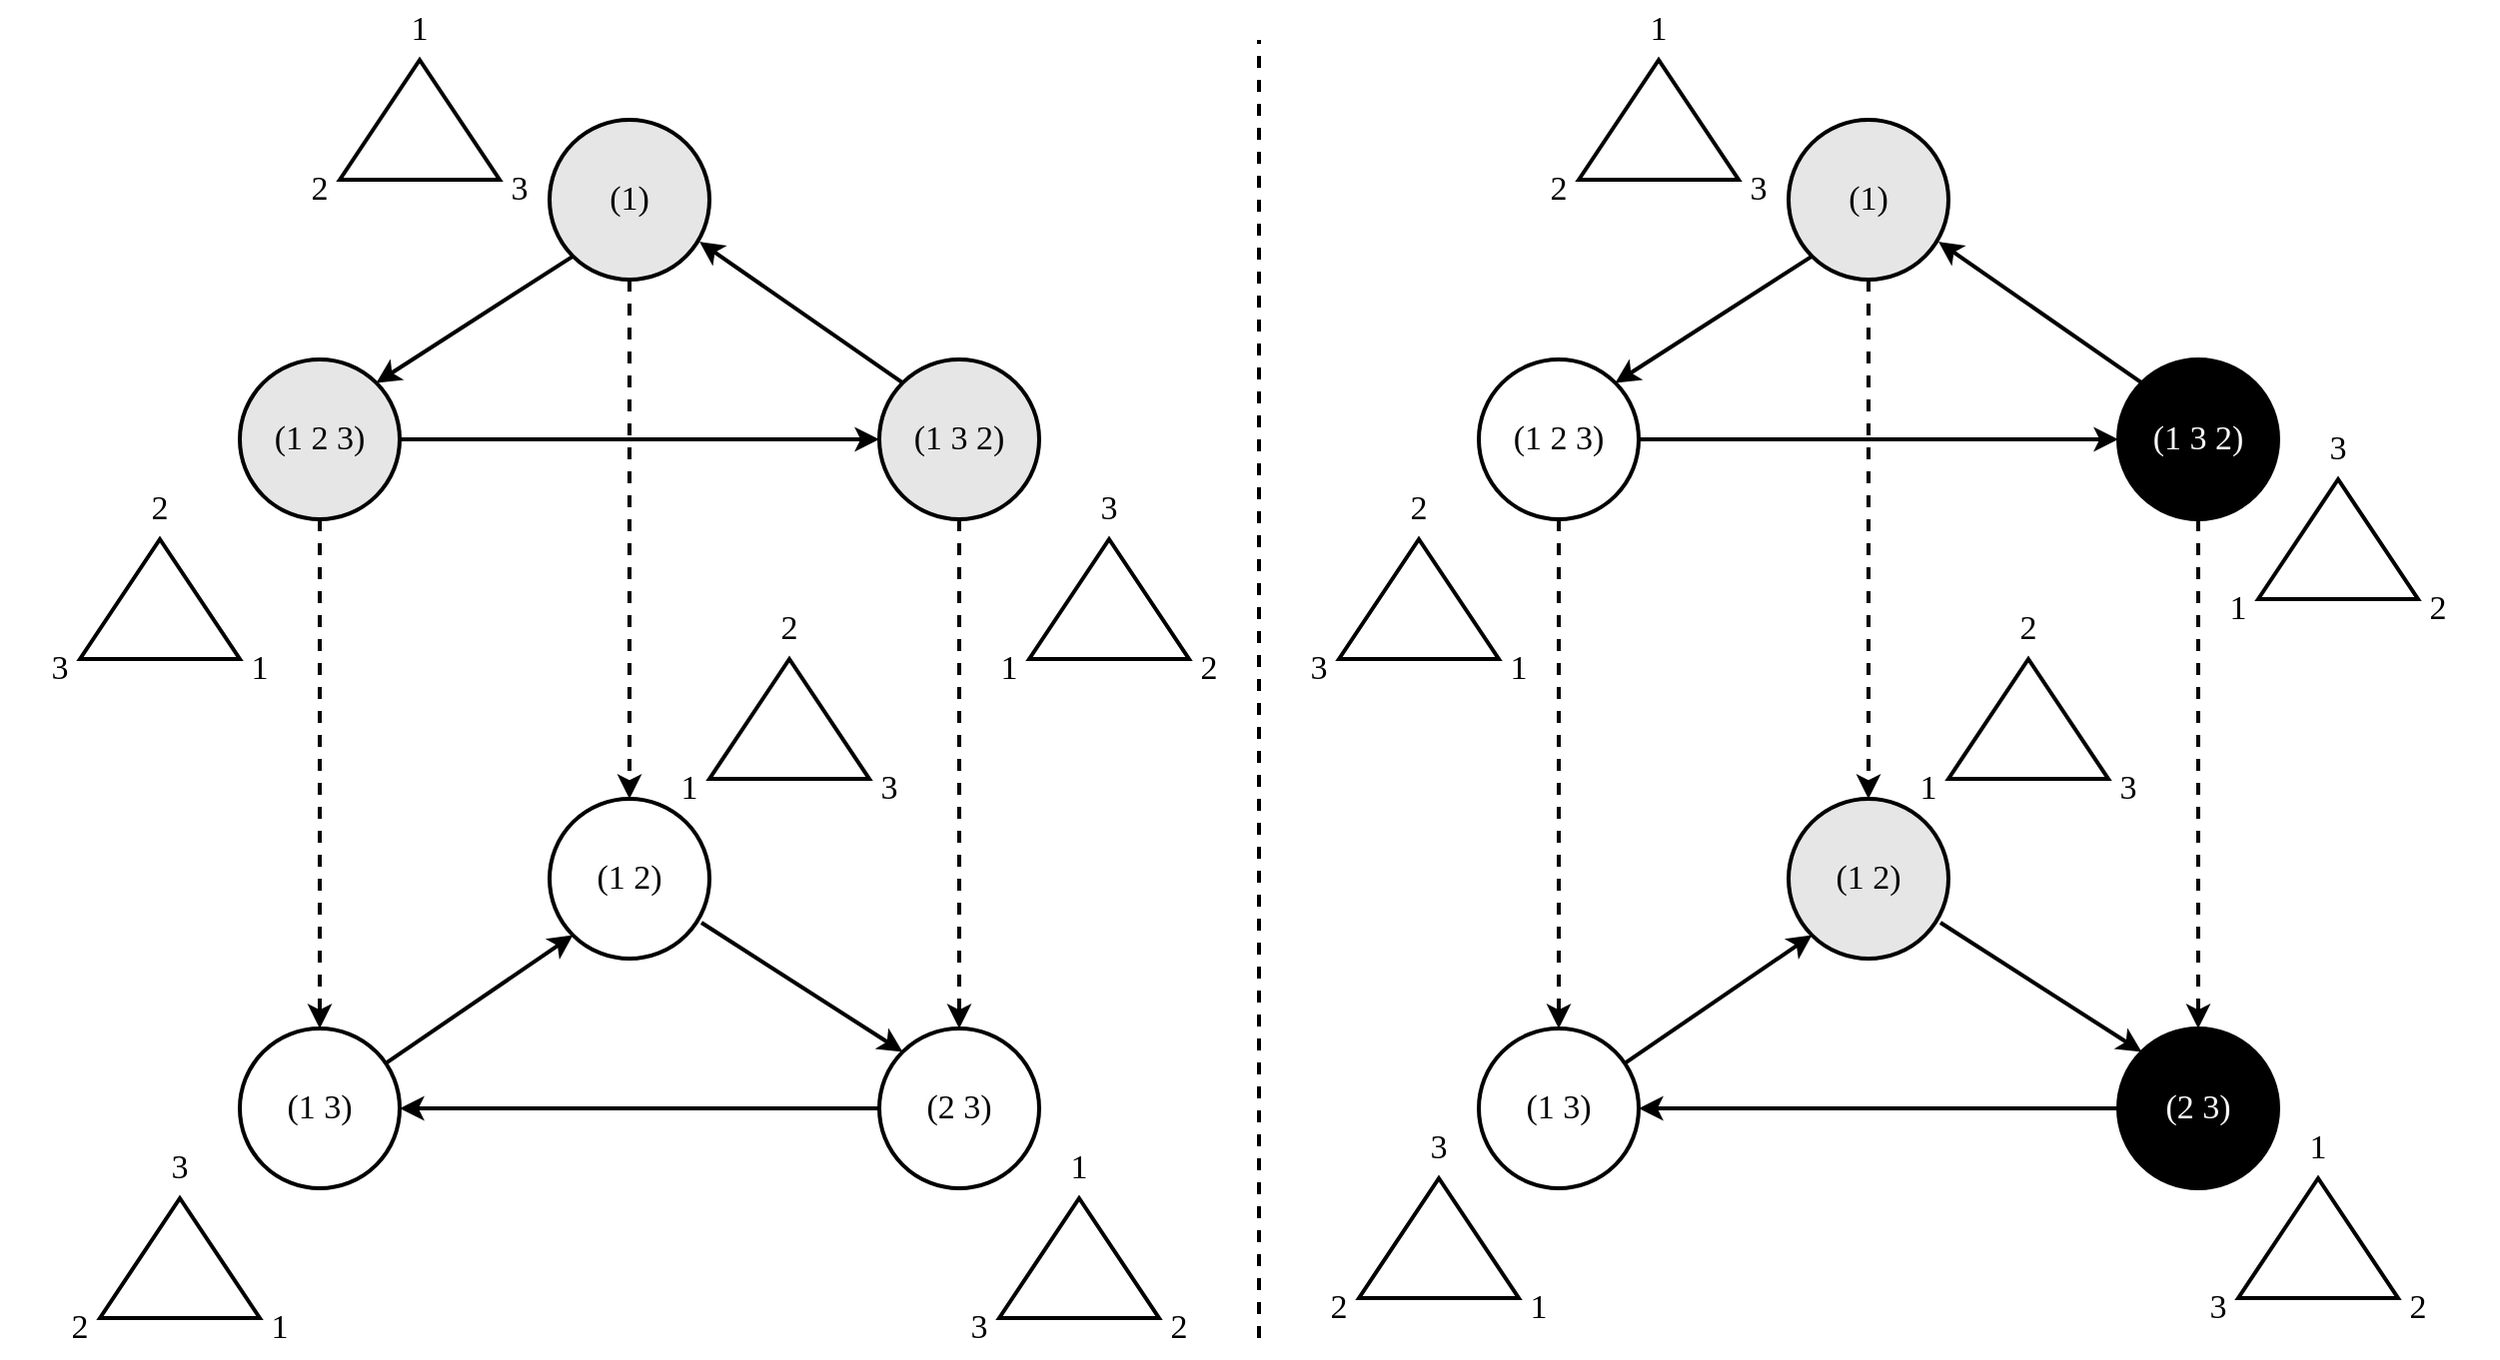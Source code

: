 <mxfile version="15.7.3" type="device"><diagram id="60wFF4G1OQi49xWvUQ8T" name="S3/C3"><mxGraphModel dx="1113" dy="824" grid="1" gridSize="10" guides="1" tooltips="1" connect="1" arrows="1" fold="1" page="1" pageScale="1" pageWidth="850" pageHeight="1100" math="0" shadow="0"><root><mxCell id="0"/><mxCell id="1" parent="0"/><mxCell id="ILAIS4CABAHHozs6flFo-4" style="rounded=0;orthogonalLoop=1;jettySize=auto;html=1;exitX=0;exitY=1;exitDx=0;exitDy=0;entryX=1;entryY=0;entryDx=0;entryDy=0;strokeWidth=2;fontFamily=Times New Roman;fontSize=17;" edge="1" parent="1" source="ILAIS4CABAHHozs6flFo-1" target="ILAIS4CABAHHozs6flFo-2"><mxGeometry relative="1" as="geometry"/></mxCell><mxCell id="ILAIS4CABAHHozs6flFo-15" style="edgeStyle=none;rounded=0;orthogonalLoop=1;jettySize=auto;html=1;exitX=0.5;exitY=1;exitDx=0;exitDy=0;dashed=1;strokeWidth=2;fontFamily=Times New Roman;fontSize=17;" edge="1" parent="1" source="ILAIS4CABAHHozs6flFo-1" target="ILAIS4CABAHHozs6flFo-8"><mxGeometry relative="1" as="geometry"/></mxCell><mxCell id="ILAIS4CABAHHozs6flFo-1" value="&lt;font style=&quot;font-size: 17px;&quot;&gt;(1)&lt;/font&gt;" style="ellipse;whiteSpace=wrap;html=1;aspect=fixed;strokeWidth=2;fontFamily=Times New Roman;fontSize=17;fillColor=#E6E6E6;" vertex="1" parent="1"><mxGeometry x="385" y="100" width="80" height="80" as="geometry"/></mxCell><mxCell id="ILAIS4CABAHHozs6flFo-5" style="edgeStyle=none;rounded=0;orthogonalLoop=1;jettySize=auto;html=1;exitX=1;exitY=0.5;exitDx=0;exitDy=0;entryX=0;entryY=0.5;entryDx=0;entryDy=0;strokeWidth=2;fontFamily=Times New Roman;fontSize=17;" edge="1" parent="1" source="ILAIS4CABAHHozs6flFo-2" target="ILAIS4CABAHHozs6flFo-3"><mxGeometry relative="1" as="geometry"/></mxCell><mxCell id="ILAIS4CABAHHozs6flFo-14" style="edgeStyle=none;rounded=0;orthogonalLoop=1;jettySize=auto;html=1;exitX=0.5;exitY=1;exitDx=0;exitDy=0;entryX=0.5;entryY=0;entryDx=0;entryDy=0;strokeWidth=2;dashed=1;fontFamily=Times New Roman;fontSize=17;" edge="1" parent="1" source="ILAIS4CABAHHozs6flFo-2" target="ILAIS4CABAHHozs6flFo-10"><mxGeometry relative="1" as="geometry"/></mxCell><mxCell id="ILAIS4CABAHHozs6flFo-2" value="(1 2 3)" style="ellipse;whiteSpace=wrap;html=1;aspect=fixed;strokeWidth=2;fontFamily=Times New Roman;fontSize=17;fillColor=#E6E6E6;" vertex="1" parent="1"><mxGeometry x="230" y="220" width="80" height="80" as="geometry"/></mxCell><mxCell id="ILAIS4CABAHHozs6flFo-6" style="edgeStyle=none;rounded=0;orthogonalLoop=1;jettySize=auto;html=1;exitX=0;exitY=0;exitDx=0;exitDy=0;entryX=0.938;entryY=0.763;entryDx=0;entryDy=0;entryPerimeter=0;strokeWidth=2;fontFamily=Times New Roman;fontSize=17;" edge="1" parent="1" source="ILAIS4CABAHHozs6flFo-3" target="ILAIS4CABAHHozs6flFo-1"><mxGeometry relative="1" as="geometry"/></mxCell><mxCell id="ILAIS4CABAHHozs6flFo-16" style="edgeStyle=none;rounded=0;orthogonalLoop=1;jettySize=auto;html=1;exitX=0.5;exitY=1;exitDx=0;exitDy=0;dashed=1;strokeWidth=2;fontFamily=Times New Roman;fontSize=17;" edge="1" parent="1" source="ILAIS4CABAHHozs6flFo-3" target="ILAIS4CABAHHozs6flFo-12"><mxGeometry relative="1" as="geometry"/></mxCell><mxCell id="ILAIS4CABAHHozs6flFo-3" value="(1 3 2)" style="ellipse;whiteSpace=wrap;html=1;aspect=fixed;strokeWidth=2;fontFamily=Times New Roman;fontSize=17;fillColor=#E6E6E6;" vertex="1" parent="1"><mxGeometry x="550" y="220" width="80" height="80" as="geometry"/></mxCell><mxCell id="ILAIS4CABAHHozs6flFo-7" style="rounded=0;orthogonalLoop=1;jettySize=auto;html=1;exitX=0.95;exitY=0.775;exitDx=0;exitDy=0;entryX=0;entryY=0;entryDx=0;entryDy=0;strokeWidth=2;exitPerimeter=0;fontFamily=Times New Roman;fontSize=17;" edge="1" source="ILAIS4CABAHHozs6flFo-8" target="ILAIS4CABAHHozs6flFo-12" parent="1"><mxGeometry relative="1" as="geometry"/></mxCell><mxCell id="ILAIS4CABAHHozs6flFo-8" value="(1 2)" style="ellipse;whiteSpace=wrap;html=1;aspect=fixed;strokeWidth=2;fontFamily=Times New Roman;fontSize=17;" vertex="1" parent="1"><mxGeometry x="385" y="440" width="80" height="80" as="geometry"/></mxCell><mxCell id="ILAIS4CABAHHozs6flFo-9" style="edgeStyle=none;rounded=0;orthogonalLoop=1;jettySize=auto;html=1;entryX=1;entryY=0.5;entryDx=0;entryDy=0;strokeWidth=2;exitX=0;exitY=0.5;exitDx=0;exitDy=0;fontFamily=Times New Roman;fontSize=17;" edge="1" source="ILAIS4CABAHHozs6flFo-12" target="ILAIS4CABAHHozs6flFo-10" parent="1"><mxGeometry relative="1" as="geometry"><mxPoint x="420" y="540" as="sourcePoint"/></mxGeometry></mxCell><mxCell id="ILAIS4CABAHHozs6flFo-10" value="(1 3)" style="ellipse;whiteSpace=wrap;html=1;aspect=fixed;strokeWidth=2;fontFamily=Times New Roman;fontSize=17;" vertex="1" parent="1"><mxGeometry x="230" y="555" width="80" height="80" as="geometry"/></mxCell><mxCell id="ILAIS4CABAHHozs6flFo-11" style="edgeStyle=none;rounded=0;orthogonalLoop=1;jettySize=auto;html=1;entryX=0;entryY=1;entryDx=0;entryDy=0;strokeWidth=2;fontFamily=Times New Roman;fontSize=17;" edge="1" source="ILAIS4CABAHHozs6flFo-10" target="ILAIS4CABAHHozs6flFo-8" parent="1"><mxGeometry relative="1" as="geometry"><mxPoint x="310" y="450" as="sourcePoint"/></mxGeometry></mxCell><mxCell id="ILAIS4CABAHHozs6flFo-12" value="(2 3)" style="ellipse;whiteSpace=wrap;html=1;aspect=fixed;strokeWidth=2;fontFamily=Times New Roman;fontSize=17;" vertex="1" parent="1"><mxGeometry x="550" y="555" width="80" height="80" as="geometry"/></mxCell><mxCell id="ILAIS4CABAHHozs6flFo-21" value="" style="group" vertex="1" connectable="0" parent="1"><mxGeometry x="240" y="40" width="160" height="110" as="geometry"/></mxCell><mxCell id="ILAIS4CABAHHozs6flFo-17" value="" style="triangle;whiteSpace=wrap;html=1;fontFamily=Times New Roman;fontSize=17;strokeWidth=2;rotation=-90;" vertex="1" parent="ILAIS4CABAHHozs6flFo-21"><mxGeometry x="50" y="20" width="60" height="80" as="geometry"/></mxCell><mxCell id="ILAIS4CABAHHozs6flFo-18" value="1" style="text;html=1;strokeColor=none;fillColor=none;align=center;verticalAlign=middle;whiteSpace=wrap;rounded=0;fontFamily=Times New Roman;fontSize=17;" vertex="1" parent="ILAIS4CABAHHozs6flFo-21"><mxGeometry x="50" width="60" height="30" as="geometry"/></mxCell><mxCell id="ILAIS4CABAHHozs6flFo-19" value="2" style="text;html=1;strokeColor=none;fillColor=none;align=center;verticalAlign=middle;whiteSpace=wrap;rounded=0;fontFamily=Times New Roman;fontSize=17;" vertex="1" parent="ILAIS4CABAHHozs6flFo-21"><mxGeometry y="80" width="60" height="30" as="geometry"/></mxCell><mxCell id="ILAIS4CABAHHozs6flFo-20" value="3" style="text;html=1;strokeColor=none;fillColor=none;align=center;verticalAlign=middle;whiteSpace=wrap;rounded=0;fontFamily=Times New Roman;fontSize=17;" vertex="1" parent="ILAIS4CABAHHozs6flFo-21"><mxGeometry x="100" y="80" width="60" height="30" as="geometry"/></mxCell><mxCell id="ILAIS4CABAHHozs6flFo-22" value="" style="group" vertex="1" connectable="0" parent="1"><mxGeometry x="110" y="280" width="160" height="110" as="geometry"/></mxCell><mxCell id="ILAIS4CABAHHozs6flFo-23" value="" style="triangle;whiteSpace=wrap;html=1;fontFamily=Times New Roman;fontSize=17;strokeWidth=2;rotation=-90;" vertex="1" parent="ILAIS4CABAHHozs6flFo-22"><mxGeometry x="50" y="20" width="60" height="80" as="geometry"/></mxCell><mxCell id="ILAIS4CABAHHozs6flFo-24" value="2" style="text;html=1;strokeColor=none;fillColor=none;align=center;verticalAlign=middle;whiteSpace=wrap;rounded=0;fontFamily=Times New Roman;fontSize=17;" vertex="1" parent="ILAIS4CABAHHozs6flFo-22"><mxGeometry x="50" width="60" height="30" as="geometry"/></mxCell><mxCell id="ILAIS4CABAHHozs6flFo-25" value="3" style="text;html=1;strokeColor=none;fillColor=none;align=center;verticalAlign=middle;whiteSpace=wrap;rounded=0;fontFamily=Times New Roman;fontSize=17;" vertex="1" parent="ILAIS4CABAHHozs6flFo-22"><mxGeometry y="80" width="60" height="30" as="geometry"/></mxCell><mxCell id="ILAIS4CABAHHozs6flFo-26" value="1" style="text;html=1;strokeColor=none;fillColor=none;align=center;verticalAlign=middle;whiteSpace=wrap;rounded=0;fontFamily=Times New Roman;fontSize=17;" vertex="1" parent="ILAIS4CABAHHozs6flFo-22"><mxGeometry x="100" y="80" width="60" height="30" as="geometry"/></mxCell><mxCell id="ILAIS4CABAHHozs6flFo-27" value="" style="group" vertex="1" connectable="0" parent="1"><mxGeometry x="120" y="610" width="160" height="110" as="geometry"/></mxCell><mxCell id="ILAIS4CABAHHozs6flFo-28" value="" style="triangle;whiteSpace=wrap;html=1;fontFamily=Times New Roman;fontSize=17;strokeWidth=2;rotation=-90;" vertex="1" parent="ILAIS4CABAHHozs6flFo-27"><mxGeometry x="50" y="20" width="60" height="80" as="geometry"/></mxCell><mxCell id="ILAIS4CABAHHozs6flFo-29" value="3" style="text;html=1;strokeColor=none;fillColor=none;align=center;verticalAlign=middle;whiteSpace=wrap;rounded=0;fontFamily=Times New Roman;fontSize=17;" vertex="1" parent="ILAIS4CABAHHozs6flFo-27"><mxGeometry x="50" width="60" height="30" as="geometry"/></mxCell><mxCell id="ILAIS4CABAHHozs6flFo-30" value="2" style="text;html=1;strokeColor=none;fillColor=none;align=center;verticalAlign=middle;whiteSpace=wrap;rounded=0;fontFamily=Times New Roman;fontSize=17;" vertex="1" parent="ILAIS4CABAHHozs6flFo-27"><mxGeometry y="80" width="60" height="30" as="geometry"/></mxCell><mxCell id="ILAIS4CABAHHozs6flFo-31" value="1" style="text;html=1;strokeColor=none;fillColor=none;align=center;verticalAlign=middle;whiteSpace=wrap;rounded=0;fontFamily=Times New Roman;fontSize=17;" vertex="1" parent="ILAIS4CABAHHozs6flFo-27"><mxGeometry x="100" y="80" width="60" height="30" as="geometry"/></mxCell><mxCell id="ILAIS4CABAHHozs6flFo-32" value="" style="group" vertex="1" connectable="0" parent="1"><mxGeometry x="425" y="340" width="160" height="110" as="geometry"/></mxCell><mxCell id="ILAIS4CABAHHozs6flFo-33" value="" style="triangle;whiteSpace=wrap;html=1;fontFamily=Times New Roman;fontSize=17;strokeWidth=2;rotation=-90;" vertex="1" parent="ILAIS4CABAHHozs6flFo-32"><mxGeometry x="50" y="20" width="60" height="80" as="geometry"/></mxCell><mxCell id="ILAIS4CABAHHozs6flFo-34" value="2" style="text;html=1;strokeColor=none;fillColor=none;align=center;verticalAlign=middle;whiteSpace=wrap;rounded=0;fontFamily=Times New Roman;fontSize=17;" vertex="1" parent="ILAIS4CABAHHozs6flFo-32"><mxGeometry x="50" width="60" height="30" as="geometry"/></mxCell><mxCell id="ILAIS4CABAHHozs6flFo-35" value="1" style="text;html=1;strokeColor=none;fillColor=none;align=center;verticalAlign=middle;whiteSpace=wrap;rounded=0;fontFamily=Times New Roman;fontSize=17;" vertex="1" parent="ILAIS4CABAHHozs6flFo-32"><mxGeometry y="80" width="60" height="30" as="geometry"/></mxCell><mxCell id="ILAIS4CABAHHozs6flFo-36" value="3" style="text;html=1;strokeColor=none;fillColor=none;align=center;verticalAlign=middle;whiteSpace=wrap;rounded=0;fontFamily=Times New Roman;fontSize=17;" vertex="1" parent="ILAIS4CABAHHozs6flFo-32"><mxGeometry x="100" y="80" width="60" height="30" as="geometry"/></mxCell><mxCell id="ILAIS4CABAHHozs6flFo-37" value="" style="group" vertex="1" connectable="0" parent="1"><mxGeometry x="585" y="280" width="160" height="110" as="geometry"/></mxCell><mxCell id="ILAIS4CABAHHozs6flFo-38" value="" style="triangle;whiteSpace=wrap;html=1;fontFamily=Times New Roman;fontSize=17;strokeWidth=2;rotation=-90;" vertex="1" parent="ILAIS4CABAHHozs6flFo-37"><mxGeometry x="50" y="20" width="60" height="80" as="geometry"/></mxCell><mxCell id="ILAIS4CABAHHozs6flFo-39" value="3" style="text;html=1;strokeColor=none;fillColor=none;align=center;verticalAlign=middle;whiteSpace=wrap;rounded=0;fontFamily=Times New Roman;fontSize=17;" vertex="1" parent="ILAIS4CABAHHozs6flFo-37"><mxGeometry x="50" width="60" height="30" as="geometry"/></mxCell><mxCell id="ILAIS4CABAHHozs6flFo-40" value="1" style="text;html=1;strokeColor=none;fillColor=none;align=center;verticalAlign=middle;whiteSpace=wrap;rounded=0;fontFamily=Times New Roman;fontSize=17;" vertex="1" parent="ILAIS4CABAHHozs6flFo-37"><mxGeometry y="80" width="60" height="30" as="geometry"/></mxCell><mxCell id="ILAIS4CABAHHozs6flFo-41" value="2" style="text;html=1;strokeColor=none;fillColor=none;align=center;verticalAlign=middle;whiteSpace=wrap;rounded=0;fontFamily=Times New Roman;fontSize=17;" vertex="1" parent="ILAIS4CABAHHozs6flFo-37"><mxGeometry x="100" y="80" width="60" height="30" as="geometry"/></mxCell><mxCell id="ILAIS4CABAHHozs6flFo-42" value="" style="group" vertex="1" connectable="0" parent="1"><mxGeometry x="570" y="610" width="160" height="110" as="geometry"/></mxCell><mxCell id="ILAIS4CABAHHozs6flFo-43" value="" style="triangle;whiteSpace=wrap;html=1;fontFamily=Times New Roman;fontSize=17;strokeWidth=2;rotation=-90;" vertex="1" parent="ILAIS4CABAHHozs6flFo-42"><mxGeometry x="50" y="20" width="60" height="80" as="geometry"/></mxCell><mxCell id="ILAIS4CABAHHozs6flFo-44" value="1" style="text;html=1;strokeColor=none;fillColor=none;align=center;verticalAlign=middle;whiteSpace=wrap;rounded=0;fontFamily=Times New Roman;fontSize=17;" vertex="1" parent="ILAIS4CABAHHozs6flFo-42"><mxGeometry x="50" width="60" height="30" as="geometry"/></mxCell><mxCell id="ILAIS4CABAHHozs6flFo-45" value="3" style="text;html=1;strokeColor=none;fillColor=none;align=center;verticalAlign=middle;whiteSpace=wrap;rounded=0;fontFamily=Times New Roman;fontSize=17;" vertex="1" parent="ILAIS4CABAHHozs6flFo-42"><mxGeometry y="80" width="60" height="30" as="geometry"/></mxCell><mxCell id="ILAIS4CABAHHozs6flFo-46" value="2" style="text;html=1;strokeColor=none;fillColor=none;align=center;verticalAlign=middle;whiteSpace=wrap;rounded=0;fontFamily=Times New Roman;fontSize=17;" vertex="1" parent="ILAIS4CABAHHozs6flFo-42"><mxGeometry x="100" y="80" width="60" height="30" as="geometry"/></mxCell><mxCell id="ILAIS4CABAHHozs6flFo-47" style="rounded=0;orthogonalLoop=1;jettySize=auto;html=1;exitX=0;exitY=1;exitDx=0;exitDy=0;entryX=1;entryY=0;entryDx=0;entryDy=0;strokeWidth=2;fontFamily=Times New Roman;fontSize=17;" edge="1" source="ILAIS4CABAHHozs6flFo-49" target="ILAIS4CABAHHozs6flFo-52" parent="1"><mxGeometry relative="1" as="geometry"/></mxCell><mxCell id="ILAIS4CABAHHozs6flFo-48" style="edgeStyle=none;rounded=0;orthogonalLoop=1;jettySize=auto;html=1;exitX=0.5;exitY=1;exitDx=0;exitDy=0;dashed=1;strokeWidth=2;fontFamily=Times New Roman;fontSize=17;" edge="1" source="ILAIS4CABAHHozs6flFo-49" target="ILAIS4CABAHHozs6flFo-57" parent="1"><mxGeometry relative="1" as="geometry"/></mxCell><mxCell id="ILAIS4CABAHHozs6flFo-49" value="&lt;font style=&quot;font-size: 17px;&quot;&gt;(1)&lt;/font&gt;" style="ellipse;whiteSpace=wrap;html=1;aspect=fixed;strokeWidth=2;fontFamily=Times New Roman;fontSize=17;fillColor=#E6E6E6;" vertex="1" parent="1"><mxGeometry x="1005" y="100" width="80" height="80" as="geometry"/></mxCell><mxCell id="ILAIS4CABAHHozs6flFo-50" style="edgeStyle=none;rounded=0;orthogonalLoop=1;jettySize=auto;html=1;exitX=1;exitY=0.5;exitDx=0;exitDy=0;entryX=0;entryY=0.5;entryDx=0;entryDy=0;strokeWidth=2;fontFamily=Times New Roman;fontSize=17;" edge="1" source="ILAIS4CABAHHozs6flFo-52" target="ILAIS4CABAHHozs6flFo-55" parent="1"><mxGeometry relative="1" as="geometry"/></mxCell><mxCell id="ILAIS4CABAHHozs6flFo-51" style="edgeStyle=none;rounded=0;orthogonalLoop=1;jettySize=auto;html=1;exitX=0.5;exitY=1;exitDx=0;exitDy=0;entryX=0.5;entryY=0;entryDx=0;entryDy=0;strokeWidth=2;dashed=1;fontFamily=Times New Roman;fontSize=17;" edge="1" source="ILAIS4CABAHHozs6flFo-52" target="ILAIS4CABAHHozs6flFo-59" parent="1"><mxGeometry relative="1" as="geometry"/></mxCell><mxCell id="ILAIS4CABAHHozs6flFo-52" value="(1 2 3)" style="ellipse;whiteSpace=wrap;html=1;aspect=fixed;strokeWidth=2;fontFamily=Times New Roman;fontSize=17;fillColor=#FFFFFF;" vertex="1" parent="1"><mxGeometry x="850" y="220" width="80" height="80" as="geometry"/></mxCell><mxCell id="ILAIS4CABAHHozs6flFo-53" style="edgeStyle=none;rounded=0;orthogonalLoop=1;jettySize=auto;html=1;exitX=0;exitY=0;exitDx=0;exitDy=0;entryX=0.938;entryY=0.763;entryDx=0;entryDy=0;entryPerimeter=0;strokeWidth=2;fontFamily=Times New Roman;fontSize=17;" edge="1" source="ILAIS4CABAHHozs6flFo-55" target="ILAIS4CABAHHozs6flFo-49" parent="1"><mxGeometry relative="1" as="geometry"/></mxCell><mxCell id="ILAIS4CABAHHozs6flFo-54" style="edgeStyle=none;rounded=0;orthogonalLoop=1;jettySize=auto;html=1;exitX=0.5;exitY=1;exitDx=0;exitDy=0;dashed=1;strokeWidth=2;fontFamily=Times New Roman;fontSize=17;" edge="1" source="ILAIS4CABAHHozs6flFo-55" target="ILAIS4CABAHHozs6flFo-61" parent="1"><mxGeometry relative="1" as="geometry"/></mxCell><mxCell id="ILAIS4CABAHHozs6flFo-55" value="(1 3 2)" style="ellipse;whiteSpace=wrap;html=1;aspect=fixed;strokeWidth=2;fontFamily=Times New Roman;fontSize=17;fillColor=#000000;sketch=0;shadow=0;fontColor=#FFFFFF;" vertex="1" parent="1"><mxGeometry x="1170" y="220" width="80" height="80" as="geometry"/></mxCell><mxCell id="ILAIS4CABAHHozs6flFo-56" style="rounded=0;orthogonalLoop=1;jettySize=auto;html=1;exitX=0.95;exitY=0.775;exitDx=0;exitDy=0;entryX=0;entryY=0;entryDx=0;entryDy=0;strokeWidth=2;exitPerimeter=0;fontFamily=Times New Roman;fontSize=17;" edge="1" source="ILAIS4CABAHHozs6flFo-57" target="ILAIS4CABAHHozs6flFo-61" parent="1"><mxGeometry relative="1" as="geometry"/></mxCell><mxCell id="ILAIS4CABAHHozs6flFo-57" value="(1 2)" style="ellipse;whiteSpace=wrap;html=1;aspect=fixed;strokeWidth=2;fontFamily=Times New Roman;fontSize=17;fillColor=#E6E6E6;" vertex="1" parent="1"><mxGeometry x="1005" y="440" width="80" height="80" as="geometry"/></mxCell><mxCell id="ILAIS4CABAHHozs6flFo-58" style="edgeStyle=none;rounded=0;orthogonalLoop=1;jettySize=auto;html=1;entryX=1;entryY=0.5;entryDx=0;entryDy=0;strokeWidth=2;exitX=0;exitY=0.5;exitDx=0;exitDy=0;fontFamily=Times New Roman;fontSize=17;" edge="1" source="ILAIS4CABAHHozs6flFo-61" target="ILAIS4CABAHHozs6flFo-59" parent="1"><mxGeometry relative="1" as="geometry"><mxPoint x="1040" y="540" as="sourcePoint"/></mxGeometry></mxCell><mxCell id="ILAIS4CABAHHozs6flFo-59" value="(1 3)" style="ellipse;whiteSpace=wrap;html=1;aspect=fixed;strokeWidth=2;fontFamily=Times New Roman;fontSize=17;" vertex="1" parent="1"><mxGeometry x="850" y="555" width="80" height="80" as="geometry"/></mxCell><mxCell id="ILAIS4CABAHHozs6flFo-60" style="edgeStyle=none;rounded=0;orthogonalLoop=1;jettySize=auto;html=1;entryX=0;entryY=1;entryDx=0;entryDy=0;strokeWidth=2;fontFamily=Times New Roman;fontSize=17;" edge="1" source="ILAIS4CABAHHozs6flFo-59" target="ILAIS4CABAHHozs6flFo-57" parent="1"><mxGeometry relative="1" as="geometry"><mxPoint x="930" y="450" as="sourcePoint"/></mxGeometry></mxCell><mxCell id="ILAIS4CABAHHozs6flFo-61" value="(2 3)" style="ellipse;whiteSpace=wrap;html=1;aspect=fixed;strokeWidth=2;fontFamily=Times New Roman;fontSize=17;sketch=0;shadow=0;fillColor=#000000;fontColor=#FFFFFF;" vertex="1" parent="1"><mxGeometry x="1170" y="555" width="80" height="80" as="geometry"/></mxCell><mxCell id="ILAIS4CABAHHozs6flFo-62" value="" style="group" vertex="1" connectable="0" parent="1"><mxGeometry x="860" y="40" width="160" height="110" as="geometry"/></mxCell><mxCell id="ILAIS4CABAHHozs6flFo-63" value="" style="triangle;whiteSpace=wrap;html=1;fontFamily=Times New Roman;fontSize=17;strokeWidth=2;rotation=-90;" vertex="1" parent="ILAIS4CABAHHozs6flFo-62"><mxGeometry x="50" y="20" width="60" height="80" as="geometry"/></mxCell><mxCell id="ILAIS4CABAHHozs6flFo-64" value="1" style="text;html=1;strokeColor=none;fillColor=none;align=center;verticalAlign=middle;whiteSpace=wrap;rounded=0;fontFamily=Times New Roman;fontSize=17;" vertex="1" parent="ILAIS4CABAHHozs6flFo-62"><mxGeometry x="50" width="60" height="30" as="geometry"/></mxCell><mxCell id="ILAIS4CABAHHozs6flFo-65" value="2" style="text;html=1;strokeColor=none;fillColor=none;align=center;verticalAlign=middle;whiteSpace=wrap;rounded=0;fontFamily=Times New Roman;fontSize=17;" vertex="1" parent="ILAIS4CABAHHozs6flFo-62"><mxGeometry y="80" width="60" height="30" as="geometry"/></mxCell><mxCell id="ILAIS4CABAHHozs6flFo-66" value="3" style="text;html=1;strokeColor=none;fillColor=none;align=center;verticalAlign=middle;whiteSpace=wrap;rounded=0;fontFamily=Times New Roman;fontSize=17;" vertex="1" parent="ILAIS4CABAHHozs6flFo-62"><mxGeometry x="100" y="80" width="60" height="30" as="geometry"/></mxCell><mxCell id="ILAIS4CABAHHozs6flFo-67" value="" style="group" vertex="1" connectable="0" parent="1"><mxGeometry x="740" y="280" width="160" height="110" as="geometry"/></mxCell><mxCell id="ILAIS4CABAHHozs6flFo-68" value="" style="triangle;whiteSpace=wrap;html=1;fontFamily=Times New Roman;fontSize=17;strokeWidth=2;rotation=-90;" vertex="1" parent="ILAIS4CABAHHozs6flFo-67"><mxGeometry x="50" y="20" width="60" height="80" as="geometry"/></mxCell><mxCell id="ILAIS4CABAHHozs6flFo-69" value="2" style="text;html=1;strokeColor=none;fillColor=none;align=center;verticalAlign=middle;whiteSpace=wrap;rounded=0;fontFamily=Times New Roman;fontSize=17;" vertex="1" parent="ILAIS4CABAHHozs6flFo-67"><mxGeometry x="50" width="60" height="30" as="geometry"/></mxCell><mxCell id="ILAIS4CABAHHozs6flFo-70" value="3" style="text;html=1;strokeColor=none;fillColor=none;align=center;verticalAlign=middle;whiteSpace=wrap;rounded=0;fontFamily=Times New Roman;fontSize=17;" vertex="1" parent="ILAIS4CABAHHozs6flFo-67"><mxGeometry y="80" width="60" height="30" as="geometry"/></mxCell><mxCell id="ILAIS4CABAHHozs6flFo-71" value="1" style="text;html=1;strokeColor=none;fillColor=none;align=center;verticalAlign=middle;whiteSpace=wrap;rounded=0;fontFamily=Times New Roman;fontSize=17;" vertex="1" parent="ILAIS4CABAHHozs6flFo-67"><mxGeometry x="100" y="80" width="60" height="30" as="geometry"/></mxCell><mxCell id="ILAIS4CABAHHozs6flFo-72" value="" style="group" vertex="1" connectable="0" parent="1"><mxGeometry x="750" y="600" width="160" height="110" as="geometry"/></mxCell><mxCell id="ILAIS4CABAHHozs6flFo-73" value="" style="triangle;whiteSpace=wrap;html=1;fontFamily=Times New Roman;fontSize=17;strokeWidth=2;rotation=-90;" vertex="1" parent="ILAIS4CABAHHozs6flFo-72"><mxGeometry x="50" y="20" width="60" height="80" as="geometry"/></mxCell><mxCell id="ILAIS4CABAHHozs6flFo-74" value="3" style="text;html=1;strokeColor=none;fillColor=none;align=center;verticalAlign=middle;whiteSpace=wrap;rounded=0;fontFamily=Times New Roman;fontSize=17;" vertex="1" parent="ILAIS4CABAHHozs6flFo-72"><mxGeometry x="50" width="60" height="30" as="geometry"/></mxCell><mxCell id="ILAIS4CABAHHozs6flFo-75" value="2" style="text;html=1;strokeColor=none;fillColor=none;align=center;verticalAlign=middle;whiteSpace=wrap;rounded=0;fontFamily=Times New Roman;fontSize=17;" vertex="1" parent="ILAIS4CABAHHozs6flFo-72"><mxGeometry y="80" width="60" height="30" as="geometry"/></mxCell><mxCell id="ILAIS4CABAHHozs6flFo-76" value="1" style="text;html=1;strokeColor=none;fillColor=none;align=center;verticalAlign=middle;whiteSpace=wrap;rounded=0;fontFamily=Times New Roman;fontSize=17;" vertex="1" parent="ILAIS4CABAHHozs6flFo-72"><mxGeometry x="100" y="80" width="60" height="30" as="geometry"/></mxCell><mxCell id="ILAIS4CABAHHozs6flFo-77" value="" style="group" vertex="1" connectable="0" parent="1"><mxGeometry x="1045" y="340" width="160" height="110" as="geometry"/></mxCell><mxCell id="ILAIS4CABAHHozs6flFo-78" value="" style="triangle;whiteSpace=wrap;html=1;fontFamily=Times New Roman;fontSize=17;strokeWidth=2;rotation=-90;" vertex="1" parent="ILAIS4CABAHHozs6flFo-77"><mxGeometry x="50" y="20" width="60" height="80" as="geometry"/></mxCell><mxCell id="ILAIS4CABAHHozs6flFo-79" value="2" style="text;html=1;strokeColor=none;fillColor=none;align=center;verticalAlign=middle;whiteSpace=wrap;rounded=0;fontFamily=Times New Roman;fontSize=17;" vertex="1" parent="ILAIS4CABAHHozs6flFo-77"><mxGeometry x="50" width="60" height="30" as="geometry"/></mxCell><mxCell id="ILAIS4CABAHHozs6flFo-80" value="1" style="text;html=1;strokeColor=none;fillColor=none;align=center;verticalAlign=middle;whiteSpace=wrap;rounded=0;fontFamily=Times New Roman;fontSize=17;" vertex="1" parent="ILAIS4CABAHHozs6flFo-77"><mxGeometry y="80" width="60" height="30" as="geometry"/></mxCell><mxCell id="ILAIS4CABAHHozs6flFo-81" value="3" style="text;html=1;strokeColor=none;fillColor=none;align=center;verticalAlign=middle;whiteSpace=wrap;rounded=0;fontFamily=Times New Roman;fontSize=17;" vertex="1" parent="ILAIS4CABAHHozs6flFo-77"><mxGeometry x="100" y="80" width="60" height="30" as="geometry"/></mxCell><mxCell id="ILAIS4CABAHHozs6flFo-82" value="" style="group" vertex="1" connectable="0" parent="1"><mxGeometry x="1200" y="250" width="160" height="110" as="geometry"/></mxCell><mxCell id="ILAIS4CABAHHozs6flFo-83" value="" style="triangle;whiteSpace=wrap;html=1;fontFamily=Times New Roman;fontSize=17;strokeWidth=2;rotation=-90;" vertex="1" parent="ILAIS4CABAHHozs6flFo-82"><mxGeometry x="50" y="20" width="60" height="80" as="geometry"/></mxCell><mxCell id="ILAIS4CABAHHozs6flFo-84" value="3" style="text;html=1;strokeColor=none;fillColor=none;align=center;verticalAlign=middle;whiteSpace=wrap;rounded=0;fontFamily=Times New Roman;fontSize=17;" vertex="1" parent="ILAIS4CABAHHozs6flFo-82"><mxGeometry x="50" width="60" height="30" as="geometry"/></mxCell><mxCell id="ILAIS4CABAHHozs6flFo-85" value="1" style="text;html=1;strokeColor=none;fillColor=none;align=center;verticalAlign=middle;whiteSpace=wrap;rounded=0;fontFamily=Times New Roman;fontSize=17;" vertex="1" parent="ILAIS4CABAHHozs6flFo-82"><mxGeometry y="80" width="60" height="30" as="geometry"/></mxCell><mxCell id="ILAIS4CABAHHozs6flFo-86" value="2" style="text;html=1;strokeColor=none;fillColor=none;align=center;verticalAlign=middle;whiteSpace=wrap;rounded=0;fontFamily=Times New Roman;fontSize=17;" vertex="1" parent="ILAIS4CABAHHozs6flFo-82"><mxGeometry x="100" y="80" width="60" height="30" as="geometry"/></mxCell><mxCell id="ILAIS4CABAHHozs6flFo-87" value="" style="group" vertex="1" connectable="0" parent="1"><mxGeometry x="1190" y="600" width="160" height="110" as="geometry"/></mxCell><mxCell id="ILAIS4CABAHHozs6flFo-88" value="" style="triangle;whiteSpace=wrap;html=1;fontFamily=Times New Roman;fontSize=17;strokeWidth=2;rotation=-90;" vertex="1" parent="ILAIS4CABAHHozs6flFo-87"><mxGeometry x="50" y="20" width="60" height="80" as="geometry"/></mxCell><mxCell id="ILAIS4CABAHHozs6flFo-89" value="1" style="text;html=1;strokeColor=none;fillColor=none;align=center;verticalAlign=middle;whiteSpace=wrap;rounded=0;fontFamily=Times New Roman;fontSize=17;" vertex="1" parent="ILAIS4CABAHHozs6flFo-87"><mxGeometry x="50" width="60" height="30" as="geometry"/></mxCell><mxCell id="ILAIS4CABAHHozs6flFo-90" value="3" style="text;html=1;strokeColor=none;fillColor=none;align=center;verticalAlign=middle;whiteSpace=wrap;rounded=0;fontFamily=Times New Roman;fontSize=17;" vertex="1" parent="ILAIS4CABAHHozs6flFo-87"><mxGeometry y="80" width="60" height="30" as="geometry"/></mxCell><mxCell id="ILAIS4CABAHHozs6flFo-91" value="2" style="text;html=1;strokeColor=none;fillColor=none;align=center;verticalAlign=middle;whiteSpace=wrap;rounded=0;fontFamily=Times New Roman;fontSize=17;" vertex="1" parent="ILAIS4CABAHHozs6flFo-87"><mxGeometry x="100" y="80" width="60" height="30" as="geometry"/></mxCell><mxCell id="ILAIS4CABAHHozs6flFo-92" value="" style="endArrow=none;html=1;rounded=0;dashed=1;fontFamily=Times New Roman;fontSize=17;fontColor=#FFFFFF;strokeWidth=2;" edge="1" parent="1"><mxGeometry width="50" height="50" relative="1" as="geometry"><mxPoint x="740" y="710" as="sourcePoint"/><mxPoint x="740" y="60" as="targetPoint"/></mxGeometry></mxCell></root></mxGraphModel></diagram></mxfile>